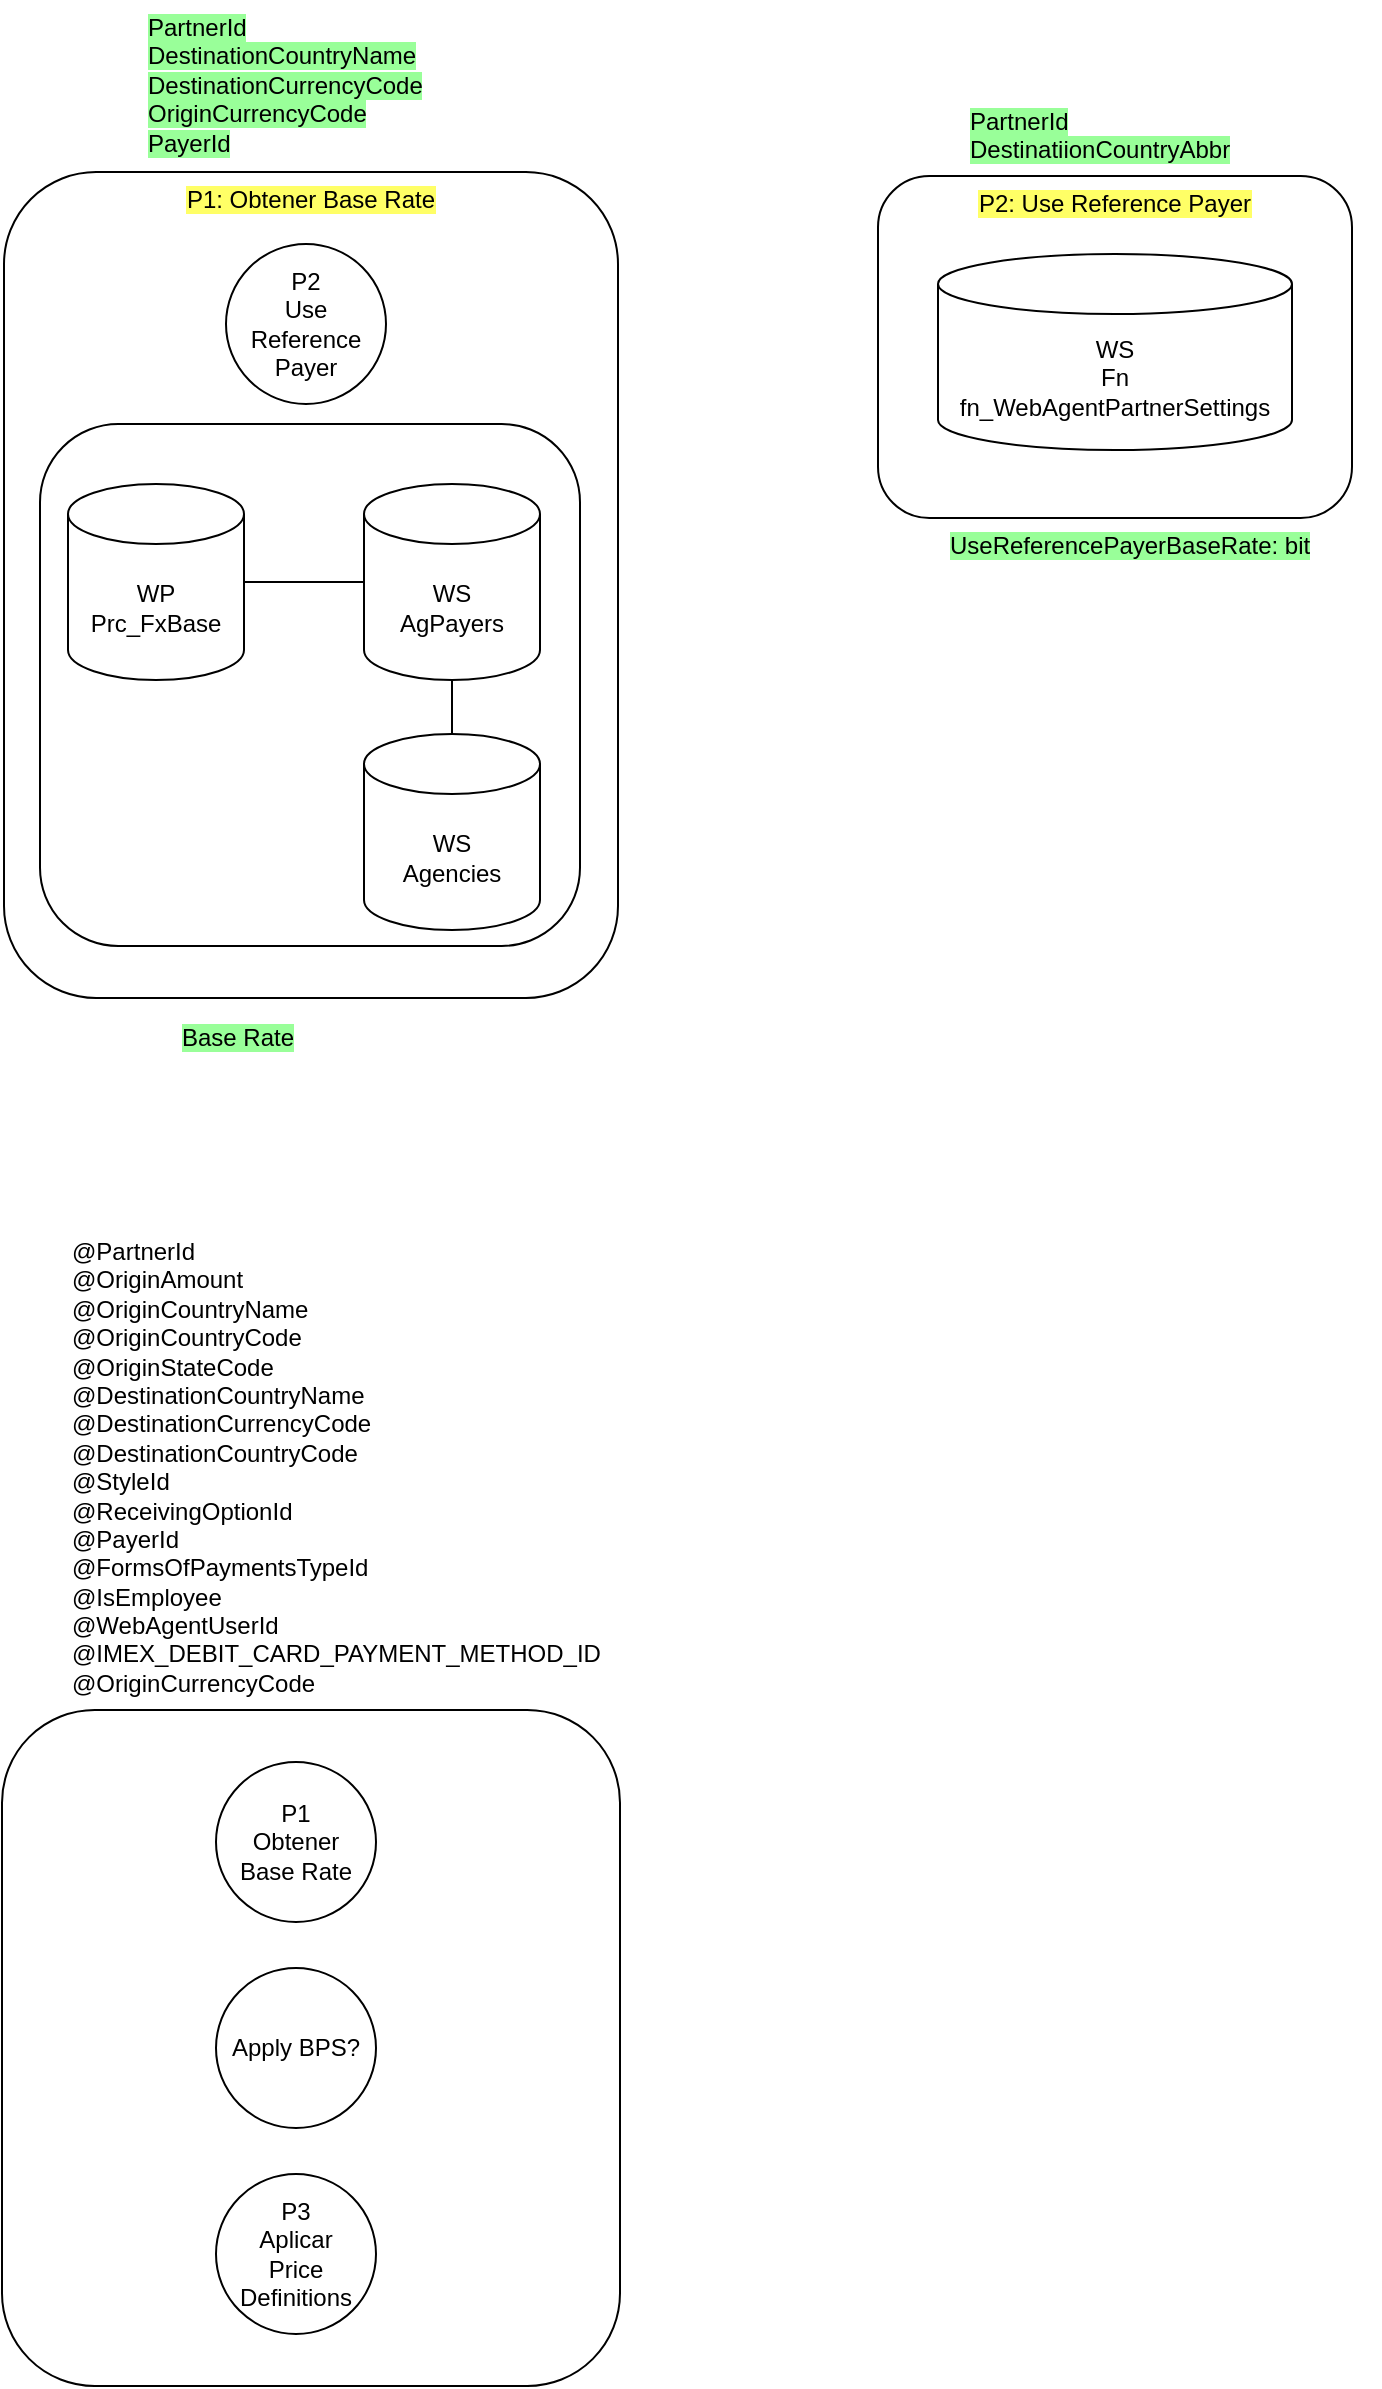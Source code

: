 <mxfile version="22.1.21" type="github">
  <diagram name="Página-1" id="Z9ccmkdessQVMvPRhgoj">
    <mxGraphModel dx="1034" dy="1138" grid="0" gridSize="10" guides="1" tooltips="1" connect="1" arrows="1" fold="1" page="0" pageScale="1" pageWidth="827" pageHeight="1169" math="0" shadow="0">
      <root>
        <mxCell id="0" />
        <mxCell id="1" parent="0" />
        <mxCell id="2KvOPoVdGtIPZ7EIpbnL-21" value="" style="rounded=1;whiteSpace=wrap;html=1;" vertex="1" parent="1">
          <mxGeometry x="528" y="685" width="309" height="338" as="geometry" />
        </mxCell>
        <mxCell id="2KvOPoVdGtIPZ7EIpbnL-22" value="" style="group" vertex="1" connectable="0" parent="1">
          <mxGeometry x="966" y="-123" width="251" height="251" as="geometry" />
        </mxCell>
        <mxCell id="2KvOPoVdGtIPZ7EIpbnL-17" value="&lt;span style=&quot;background-color: rgb(255, 255, 102);&quot;&gt;P2: Use Reference Payer&lt;/span&gt;" style="rounded=1;whiteSpace=wrap;html=1;verticalAlign=top;" vertex="1" parent="2KvOPoVdGtIPZ7EIpbnL-22">
          <mxGeometry y="41" width="237" height="171" as="geometry" />
        </mxCell>
        <mxCell id="2KvOPoVdGtIPZ7EIpbnL-18" value="WS&lt;br&gt;Fn&lt;br&gt;fn_WebAgentPartnerSettings" style="shape=cylinder3;whiteSpace=wrap;html=1;boundedLbl=1;backgroundOutline=1;size=15;" vertex="1" parent="2KvOPoVdGtIPZ7EIpbnL-22">
          <mxGeometry x="30" y="80" width="177" height="98" as="geometry" />
        </mxCell>
        <mxCell id="2KvOPoVdGtIPZ7EIpbnL-19" value="&lt;span style=&quot;background-color: rgb(153, 255, 153);&quot;&gt;PartnerId&lt;br&gt;DestinatiionCountryAbbr&lt;/span&gt;" style="text;strokeColor=none;fillColor=none;align=left;verticalAlign=top;spacingLeft=4;spacingRight=4;overflow=hidden;points=[[0,0.5],[1,0.5]];portConstraint=eastwest;rotatable=0;whiteSpace=wrap;html=1;" vertex="1" parent="2KvOPoVdGtIPZ7EIpbnL-22">
          <mxGeometry x="40" width="211" height="39" as="geometry" />
        </mxCell>
        <mxCell id="2KvOPoVdGtIPZ7EIpbnL-20" value="&lt;span style=&quot;background-color: rgb(153, 255, 153);&quot;&gt;UseReferencePayerBaseRate: bit&lt;/span&gt;" style="text;strokeColor=none;fillColor=none;align=left;verticalAlign=top;spacingLeft=4;spacingRight=4;overflow=hidden;points=[[0,0.5],[1,0.5]];portConstraint=eastwest;rotatable=0;whiteSpace=wrap;html=1;" vertex="1" parent="2KvOPoVdGtIPZ7EIpbnL-22">
          <mxGeometry x="30" y="212" width="211" height="39" as="geometry" />
        </mxCell>
        <mxCell id="2KvOPoVdGtIPZ7EIpbnL-23" value="" style="group" vertex="1" connectable="0" parent="1">
          <mxGeometry x="529" y="-170" width="307" height="545" as="geometry" />
        </mxCell>
        <mxCell id="2KvOPoVdGtIPZ7EIpbnL-9" value="&lt;span style=&quot;background-color: rgb(255, 255, 102);&quot;&gt;P1: Obtener Base Rate&lt;/span&gt;" style="rounded=1;whiteSpace=wrap;html=1;verticalAlign=top;align=center;" vertex="1" parent="2KvOPoVdGtIPZ7EIpbnL-23">
          <mxGeometry y="86" width="307" height="413" as="geometry" />
        </mxCell>
        <mxCell id="2KvOPoVdGtIPZ7EIpbnL-12" value="&lt;span style=&quot;background-color: rgb(153, 255, 153);&quot;&gt;PartnerId&lt;br&gt;DestinationCountryName&lt;br&gt;DestinationCurrencyCode&lt;br&gt;OriginCurrencyCode&lt;br&gt;PayerId&lt;/span&gt;" style="text;strokeColor=none;fillColor=none;align=left;verticalAlign=top;spacingLeft=4;spacingRight=4;overflow=hidden;points=[[0,0.5],[1,0.5]];portConstraint=eastwest;rotatable=0;whiteSpace=wrap;html=1;" vertex="1" parent="2KvOPoVdGtIPZ7EIpbnL-23">
          <mxGeometry x="66" width="211" height="88" as="geometry" />
        </mxCell>
        <mxCell id="2KvOPoVdGtIPZ7EIpbnL-14" value="&lt;span style=&quot;background-color: rgb(153, 255, 153);&quot;&gt;Base Rate&lt;/span&gt;" style="text;strokeColor=none;fillColor=none;align=left;verticalAlign=top;spacingLeft=4;spacingRight=4;overflow=hidden;points=[[0,0.5],[1,0.5]];portConstraint=eastwest;rotatable=0;whiteSpace=wrap;html=1;" vertex="1" parent="2KvOPoVdGtIPZ7EIpbnL-23">
          <mxGeometry x="83" y="505" width="211" height="40" as="geometry" />
        </mxCell>
        <mxCell id="2KvOPoVdGtIPZ7EIpbnL-15" value="P2&lt;br&gt;Use Reference&lt;br&gt;Payer" style="ellipse;whiteSpace=wrap;html=1;aspect=fixed;" vertex="1" parent="2KvOPoVdGtIPZ7EIpbnL-23">
          <mxGeometry x="111" y="122" width="80" height="80" as="geometry" />
        </mxCell>
        <mxCell id="2KvOPoVdGtIPZ7EIpbnL-16" value="" style="rounded=1;whiteSpace=wrap;html=1;" vertex="1" parent="2KvOPoVdGtIPZ7EIpbnL-23">
          <mxGeometry x="18" y="212" width="270" height="261" as="geometry" />
        </mxCell>
        <mxCell id="2KvOPoVdGtIPZ7EIpbnL-2" value="WP&lt;br&gt;Prc_FxBase" style="shape=cylinder3;whiteSpace=wrap;html=1;boundedLbl=1;backgroundOutline=1;size=15;" vertex="1" parent="2KvOPoVdGtIPZ7EIpbnL-23">
          <mxGeometry x="32" y="242" width="88" height="98" as="geometry" />
        </mxCell>
        <mxCell id="2KvOPoVdGtIPZ7EIpbnL-6" value="" style="endArrow=none;html=1;rounded=0;entryX=0;entryY=0.5;entryDx=0;entryDy=0;entryPerimeter=0;exitX=1;exitY=0.5;exitDx=0;exitDy=0;exitPerimeter=0;" edge="1" parent="2KvOPoVdGtIPZ7EIpbnL-23" source="2KvOPoVdGtIPZ7EIpbnL-2" target="2KvOPoVdGtIPZ7EIpbnL-3">
          <mxGeometry width="50" height="50" relative="1" as="geometry">
            <mxPoint x="-150" y="568" as="sourcePoint" />
            <mxPoint x="-100" y="518" as="targetPoint" />
          </mxGeometry>
        </mxCell>
        <mxCell id="2KvOPoVdGtIPZ7EIpbnL-3" value="WS&lt;br&gt;AgPayers" style="shape=cylinder3;whiteSpace=wrap;html=1;boundedLbl=1;backgroundOutline=1;size=15;" vertex="1" parent="2KvOPoVdGtIPZ7EIpbnL-23">
          <mxGeometry x="180" y="242" width="88" height="98" as="geometry" />
        </mxCell>
        <mxCell id="2KvOPoVdGtIPZ7EIpbnL-8" value="" style="endArrow=none;html=1;rounded=0;entryX=0.5;entryY=1;entryDx=0;entryDy=0;entryPerimeter=0;exitX=0.5;exitY=0;exitDx=0;exitDy=0;exitPerimeter=0;" edge="1" parent="2KvOPoVdGtIPZ7EIpbnL-23" source="2KvOPoVdGtIPZ7EIpbnL-4" target="2KvOPoVdGtIPZ7EIpbnL-3">
          <mxGeometry width="50" height="50" relative="1" as="geometry">
            <mxPoint x="-150" y="568" as="sourcePoint" />
            <mxPoint x="-100" y="518" as="targetPoint" />
          </mxGeometry>
        </mxCell>
        <mxCell id="2KvOPoVdGtIPZ7EIpbnL-4" value="WS&lt;br&gt;Agencies" style="shape=cylinder3;whiteSpace=wrap;html=1;boundedLbl=1;backgroundOutline=1;size=15;" vertex="1" parent="2KvOPoVdGtIPZ7EIpbnL-23">
          <mxGeometry x="180" y="367" width="88" height="98" as="geometry" />
        </mxCell>
        <mxCell id="2KvOPoVdGtIPZ7EIpbnL-1" value="P1&lt;br&gt;Obtener&lt;br&gt;Base Rate" style="ellipse;whiteSpace=wrap;html=1;aspect=fixed;" vertex="1" parent="1">
          <mxGeometry x="635" y="711" width="80" height="80" as="geometry" />
        </mxCell>
        <mxCell id="2KvOPoVdGtIPZ7EIpbnL-24" value="@PartnerId&lt;br&gt;@OriginAmount&lt;br&gt;@OriginCountryName&lt;br&gt;@OriginCountryCode&lt;br&gt;@OriginStateCode&lt;br&gt;@DestinationCountryName&lt;br&gt;@DestinationCurrencyCode&lt;br&gt;@DestinationCountryCode&lt;br&gt;@StyleId&lt;br&gt;@ReceivingOptionId&lt;br&gt;@PayerId&lt;br&gt;@FormsOfPaymentsTypeId&lt;br&gt;@IsEmployee&lt;br&gt;@WebAgentUserId&lt;br&gt;@IMEX_DEBIT_CARD_PAYMENT_METHOD_ID&lt;br&gt;@OriginCurrencyCode" style="text;strokeColor=none;fillColor=none;align=left;verticalAlign=top;spacingLeft=4;spacingRight=4;overflow=hidden;points=[[0,0.5],[1,0.5]];portConstraint=eastwest;rotatable=0;whiteSpace=wrap;html=1;" vertex="1" parent="1">
          <mxGeometry x="557" y="442" width="292" height="251" as="geometry" />
        </mxCell>
        <mxCell id="2KvOPoVdGtIPZ7EIpbnL-25" value="Apply BPS?" style="ellipse;whiteSpace=wrap;html=1;aspect=fixed;" vertex="1" parent="1">
          <mxGeometry x="635" y="814" width="80" height="80" as="geometry" />
        </mxCell>
        <mxCell id="2KvOPoVdGtIPZ7EIpbnL-26" value="P3&lt;br&gt;Aplicar&lt;br&gt;Price Definitions" style="ellipse;whiteSpace=wrap;html=1;aspect=fixed;" vertex="1" parent="1">
          <mxGeometry x="635" y="917" width="80" height="80" as="geometry" />
        </mxCell>
      </root>
    </mxGraphModel>
  </diagram>
</mxfile>
